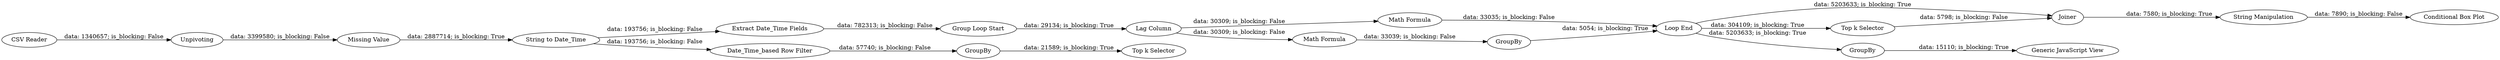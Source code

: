 digraph {
	"8343066347152340573_13" [label="Loop End"]
	"8343066347152340573_23" [label="Top k Selector"]
	"8343066347152340573_5" [label="String to Date_Time"]
	"8343066347152340573_3" [label=Unpivoting]
	"8343066347152340573_1" [label="CSV Reader"]
	"8343066347152340573_35" [label=GroupBy]
	"8343066347152340573_16" [label=GroupBy]
	"8343066347152340573_33" [label=Joiner]
	"8343066347152340573_32" [label="Math Formula"]
	"8343066347152340573_12" [label=GroupBy]
	"8343066347152340573_28" [label="Top k Selector"]
	"8343066347152340573_40" [label="Generic JavaScript View"]
	"8343066347152340573_44" [label="Missing Value"]
	"8343066347152340573_6" [label="Extract Date_Time Fields"]
	"8343066347152340573_34" [label="String Manipulation"]
	"8343066347152340573_10" [label="Lag Column"]
	"8343066347152340573_27" [label="Date_Time_based Row Filter"]
	"8343066347152340573_31" [label="Math Formula"]
	"8343066347152340573_8" [label="Group Loop Start"]
	"8343066347152340573_29" [label="Conditional Box Plot"]
	"8343066347152340573_27" -> "8343066347152340573_16" [label="data: 57740; is_blocking: False"]
	"8343066347152340573_35" -> "8343066347152340573_40" [label="data: 15110; is_blocking: True"]
	"8343066347152340573_16" -> "8343066347152340573_28" [label="data: 21589; is_blocking: True"]
	"8343066347152340573_10" -> "8343066347152340573_32" [label="data: 30309; is_blocking: False"]
	"8343066347152340573_1" -> "8343066347152340573_3" [label="data: 1340657; is_blocking: False"]
	"8343066347152340573_12" -> "8343066347152340573_13" [label="data: 5054; is_blocking: True"]
	"8343066347152340573_13" -> "8343066347152340573_33" [label="data: 5203633; is_blocking: True"]
	"8343066347152340573_33" -> "8343066347152340573_34" [label="data: 7580; is_blocking: True"]
	"8343066347152340573_5" -> "8343066347152340573_6" [label="data: 193756; is_blocking: False"]
	"8343066347152340573_13" -> "8343066347152340573_35" [label="data: 5203633; is_blocking: True"]
	"8343066347152340573_3" -> "8343066347152340573_44" [label="data: 3399580; is_blocking: False"]
	"8343066347152340573_31" -> "8343066347152340573_12" [label="data: 33039; is_blocking: False"]
	"8343066347152340573_32" -> "8343066347152340573_13" [label="data: 33035; is_blocking: False"]
	"8343066347152340573_13" -> "8343066347152340573_23" [label="data: 304109; is_blocking: True"]
	"8343066347152340573_5" -> "8343066347152340573_27" [label="data: 193756; is_blocking: False"]
	"8343066347152340573_8" -> "8343066347152340573_10" [label="data: 29134; is_blocking: True"]
	"8343066347152340573_44" -> "8343066347152340573_5" [label="data: 2887714; is_blocking: True"]
	"8343066347152340573_34" -> "8343066347152340573_29" [label="data: 7890; is_blocking: False"]
	"8343066347152340573_10" -> "8343066347152340573_31" [label="data: 30309; is_blocking: False"]
	"8343066347152340573_6" -> "8343066347152340573_8" [label="data: 782313; is_blocking: False"]
	"8343066347152340573_23" -> "8343066347152340573_33" [label="data: 5798; is_blocking: False"]
	rankdir=LR
}
